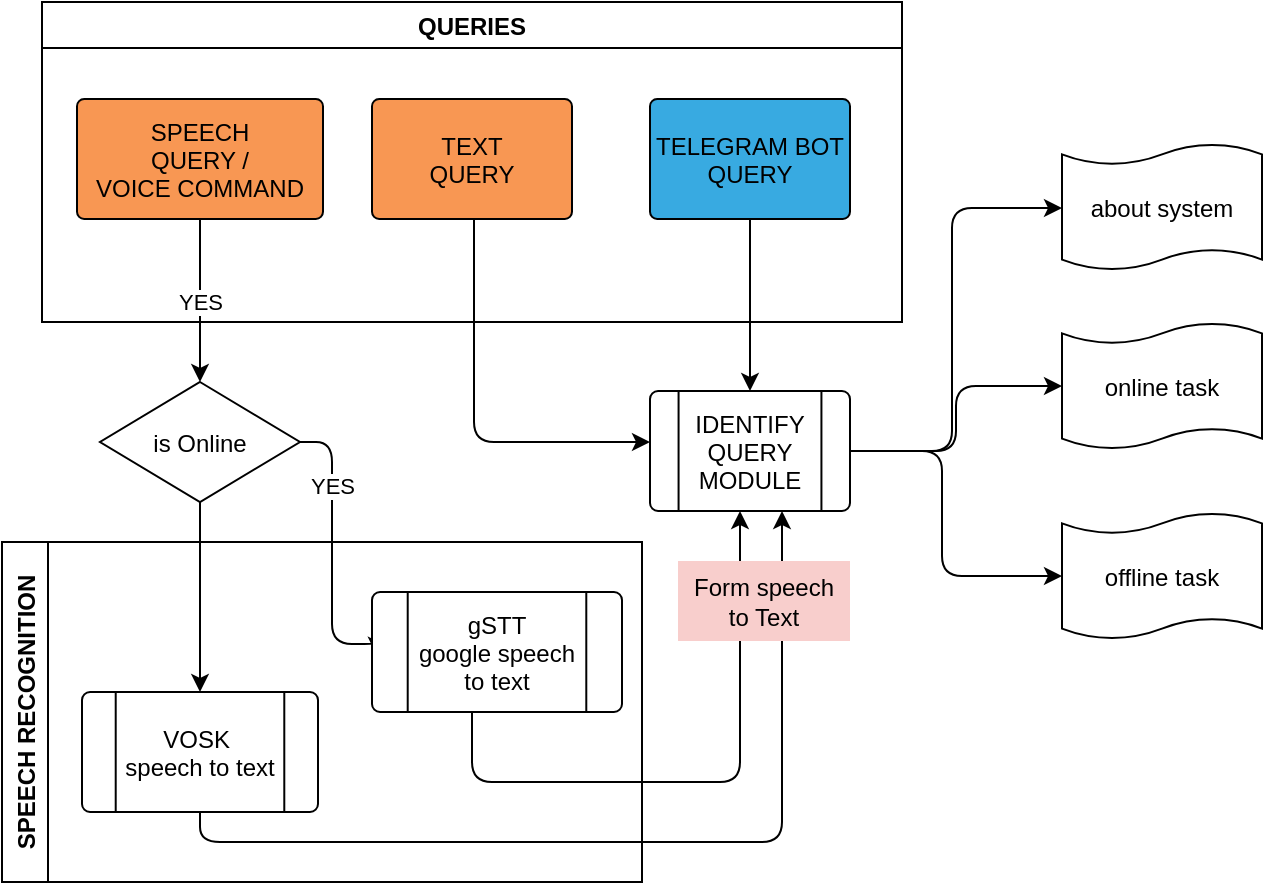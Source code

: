 <mxfile version="15.0.6" type="github">
  <diagram id="09UOsUV_2z3bFzvdY6_t" name="Page-1">
    <mxGraphModel dx="1019" dy="535" grid="1" gridSize="10" guides="1" tooltips="1" connect="1" arrows="1" fold="1" page="1" pageScale="1" pageWidth="1100" pageHeight="850" math="0" shadow="0">
      <root>
        <mxCell id="0" />
        <mxCell id="1" parent="0" />
        <mxCell id="V71nBl2a6PKJC0r5Lfjh-2" value="QUERIES" style="swimlane;" parent="1" vertex="1">
          <mxGeometry x="20" y="20" width="430" height="160" as="geometry">
            <mxRectangle x="20" y="20" width="130" height="23" as="alternateBounds" />
          </mxGeometry>
        </mxCell>
        <mxCell id="V71nBl2a6PKJC0r5Lfjh-3" value="SPEECH &#xa;QUERY / &#xa;VOICE COMMAND" style="shape=mxgraph.flowchart.process;fillColor=#F89753;" parent="V71nBl2a6PKJC0r5Lfjh-2" vertex="1">
          <mxGeometry x="17.5" y="48.5" width="123" height="60" as="geometry" />
        </mxCell>
        <mxCell id="V71nBl2a6PKJC0r5Lfjh-9" value="TELEGRAM BOT&#xa;QUERY" style="shape=mxgraph.flowchart.process;fillColor=#38AAE1;" parent="V71nBl2a6PKJC0r5Lfjh-2" vertex="1">
          <mxGeometry x="304" y="48.5" width="100" height="60" as="geometry" />
        </mxCell>
        <mxCell id="V71nBl2a6PKJC0r5Lfjh-19" value="TEXT&#xa;QUERY" style="shape=mxgraph.flowchart.process;fillColor=#F89753;" parent="V71nBl2a6PKJC0r5Lfjh-2" vertex="1">
          <mxGeometry x="165" y="48.5" width="100" height="60" as="geometry" />
        </mxCell>
        <mxCell id="V71nBl2a6PKJC0r5Lfjh-26" value="about system" style="shape=mxgraph.flowchart.paper_tape;" parent="1" vertex="1">
          <mxGeometry x="530" y="90" width="100" height="65" as="geometry" />
        </mxCell>
        <mxCell id="V71nBl2a6PKJC0r5Lfjh-27" value="online task" style="shape=mxgraph.flowchart.paper_tape;" parent="1" vertex="1">
          <mxGeometry x="530" y="179.5" width="100" height="65" as="geometry" />
        </mxCell>
        <mxCell id="V71nBl2a6PKJC0r5Lfjh-28" value="offline task" style="shape=mxgraph.flowchart.paper_tape;" parent="1" vertex="1">
          <mxGeometry x="530" y="274.5" width="100" height="65" as="geometry" />
        </mxCell>
        <mxCell id="V71nBl2a6PKJC0r5Lfjh-10" style="edgeStyle=orthogonalEdgeStyle;orthogonalLoop=1;jettySize=auto;html=1;" parent="1" source="V71nBl2a6PKJC0r5Lfjh-13" target="V71nBl2a6PKJC0r5Lfjh-26" edge="1">
          <mxGeometry relative="1" as="geometry">
            <Array as="points">
              <mxPoint x="475" y="245" />
              <mxPoint x="475" y="123" />
            </Array>
            <mxPoint x="450" y="350" as="sourcePoint" />
          </mxGeometry>
        </mxCell>
        <mxCell id="V71nBl2a6PKJC0r5Lfjh-11" style="edgeStyle=orthogonalEdgeStyle;orthogonalLoop=1;jettySize=auto;html=1;" parent="1" source="V71nBl2a6PKJC0r5Lfjh-13" target="V71nBl2a6PKJC0r5Lfjh-27" edge="1">
          <mxGeometry relative="1" as="geometry" />
        </mxCell>
        <mxCell id="V71nBl2a6PKJC0r5Lfjh-12" style="edgeStyle=orthogonalEdgeStyle;orthogonalLoop=1;jettySize=auto;html=1;" parent="1" source="V71nBl2a6PKJC0r5Lfjh-13" target="V71nBl2a6PKJC0r5Lfjh-28" edge="1">
          <mxGeometry relative="1" as="geometry">
            <Array as="points">
              <mxPoint x="470" y="245" />
              <mxPoint x="470" y="307" />
            </Array>
          </mxGeometry>
        </mxCell>
        <mxCell id="V71nBl2a6PKJC0r5Lfjh-7" value="is Online" style="shape=mxgraph.flowchart.decision;" parent="1" vertex="1">
          <mxGeometry x="49" y="210" width="100" height="60" as="geometry" />
        </mxCell>
        <mxCell id="V71nBl2a6PKJC0r5Lfjh-4" value="YES" style="edgeStyle=orthogonalEdgeStyle;orthogonalLoop=1;jettySize=auto;html=1;" parent="1" source="V71nBl2a6PKJC0r5Lfjh-3" target="V71nBl2a6PKJC0r5Lfjh-7" edge="1">
          <mxGeometry relative="1" as="geometry">
            <mxPoint x="101.5" y="253" as="sourcePoint" />
          </mxGeometry>
        </mxCell>
        <mxCell id="V71nBl2a6PKJC0r5Lfjh-5" value="YES" style="edgeStyle=orthogonalEdgeStyle;orthogonalLoop=1;jettySize=auto;html=1;entryX=0.018;entryY=0.523;entryDx=0;entryDy=0;entryPerimeter=0;" parent="1" source="V71nBl2a6PKJC0r5Lfjh-7" target="V71nBl2a6PKJC0r5Lfjh-15" edge="1">
          <mxGeometry x="-0.483" relative="1" as="geometry">
            <mxPoint x="201.5" y="278" as="targetPoint" />
            <Array as="points">
              <mxPoint x="165" y="240" />
              <mxPoint x="165" y="341" />
            </Array>
            <mxPoint as="offset" />
          </mxGeometry>
        </mxCell>
        <mxCell id="V71nBl2a6PKJC0r5Lfjh-6" value="" style="edgeStyle=orthogonalEdgeStyle;orthogonalLoop=1;jettySize=auto;html=1;" parent="1" source="V71nBl2a6PKJC0r5Lfjh-7" target="V71nBl2a6PKJC0r5Lfjh-17" edge="1">
          <mxGeometry relative="1" as="geometry" />
        </mxCell>
        <mxCell id="V71nBl2a6PKJC0r5Lfjh-14" value="" style="edgeStyle=orthogonalEdgeStyle;orthogonalLoop=1;jettySize=auto;html=1;" parent="1" source="V71nBl2a6PKJC0r5Lfjh-15" target="V71nBl2a6PKJC0r5Lfjh-13" edge="1">
          <mxGeometry relative="1" as="geometry">
            <mxPoint x="356" y="278" as="targetPoint" />
            <Array as="points">
              <mxPoint x="235" y="410" />
              <mxPoint x="369" y="410" />
            </Array>
          </mxGeometry>
        </mxCell>
        <mxCell id="V71nBl2a6PKJC0r5Lfjh-16" style="edgeStyle=orthogonalEdgeStyle;orthogonalLoop=1;jettySize=auto;html=1;" parent="1" source="V71nBl2a6PKJC0r5Lfjh-17" target="V71nBl2a6PKJC0r5Lfjh-13" edge="1">
          <mxGeometry relative="1" as="geometry">
            <mxPoint x="173.5" y="389" as="sourcePoint" />
            <mxPoint x="395.429" y="253" as="targetPoint" />
            <Array as="points">
              <mxPoint x="99" y="440" />
              <mxPoint x="390" y="440" />
            </Array>
          </mxGeometry>
        </mxCell>
        <mxCell id="V71nBl2a6PKJC0r5Lfjh-45" value="SPEECH RECOGNITION" style="swimlane;horizontal=0;" parent="1" vertex="1">
          <mxGeometry y="290" width="320" height="170" as="geometry">
            <mxRectangle y="290" width="30" height="160" as="alternateBounds" />
          </mxGeometry>
        </mxCell>
        <mxCell id="V71nBl2a6PKJC0r5Lfjh-15" value="gSTT&#xa;google speech &#xa;to text" style="shape=mxgraph.flowchart.predefined_process;" parent="V71nBl2a6PKJC0r5Lfjh-45" vertex="1">
          <mxGeometry x="185" y="25" width="125" height="60" as="geometry" />
        </mxCell>
        <mxCell id="V71nBl2a6PKJC0r5Lfjh-17" value="VOSK &#xa;speech to text" style="shape=mxgraph.flowchart.predefined_process;" parent="V71nBl2a6PKJC0r5Lfjh-45" vertex="1">
          <mxGeometry x="40" y="75" width="118" height="60" as="geometry" />
        </mxCell>
        <mxCell id="V71nBl2a6PKJC0r5Lfjh-13" value="IDENTIFY&#xa;QUERY&#xa;MODULE" style="shape=mxgraph.flowchart.predefined_process;" parent="1" vertex="1">
          <mxGeometry x="324" y="214.5" width="100" height="60" as="geometry" />
        </mxCell>
        <mxCell id="V71nBl2a6PKJC0r5Lfjh-8" style="edgeStyle=orthogonalEdgeStyle;orthogonalLoop=1;jettySize=auto;html=1;" parent="1" source="V71nBl2a6PKJC0r5Lfjh-9" target="V71nBl2a6PKJC0r5Lfjh-13" edge="1">
          <mxGeometry relative="1" as="geometry">
            <mxPoint x="378.5" y="193" as="targetPoint" />
          </mxGeometry>
        </mxCell>
        <mxCell id="V71nBl2a6PKJC0r5Lfjh-18" style="edgeStyle=orthogonalEdgeStyle;orthogonalLoop=1;jettySize=auto;html=1;" parent="1" source="V71nBl2a6PKJC0r5Lfjh-19" target="V71nBl2a6PKJC0r5Lfjh-13" edge="1">
          <mxGeometry relative="1" as="geometry">
            <Array as="points">
              <mxPoint x="236" y="240" />
            </Array>
          </mxGeometry>
        </mxCell>
        <mxCell id="cHo5Hgkxulb_34sSK-fK-1" value="Form speech to Text" style="text;html=1;fillColor=#f8cecc;align=center;verticalAlign=middle;whiteSpace=wrap;rounded=0;glass=0;labelPadding=10;strokeOpacity=100;labelBorderColor=none;spacing=8;" vertex="1" parent="1">
          <mxGeometry x="338" y="299.5" width="86" height="40" as="geometry" />
        </mxCell>
      </root>
    </mxGraphModel>
  </diagram>
</mxfile>
